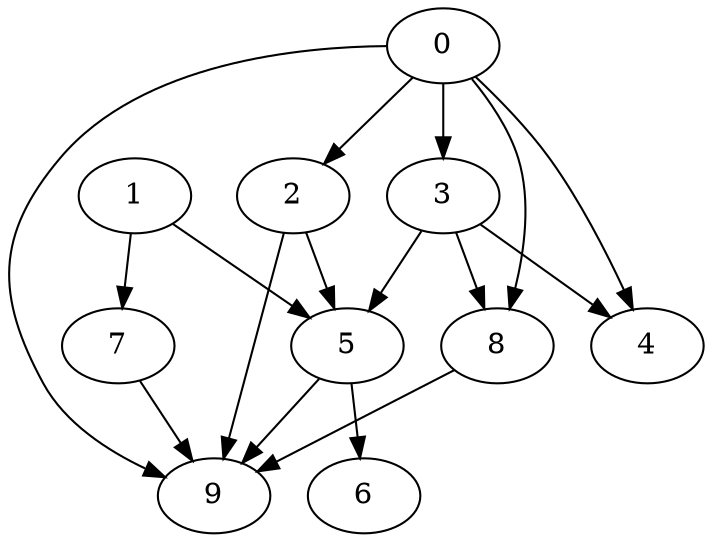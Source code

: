 digraph "Random_Nodes_10_Density_1.60_CCR_0.10_WeightType_Random" {
	graph ["Duplicate states"=0,
		GraphType=Random,
		"Max states in OPEN"=0,
		Modes="120000ms; topo-ordered tasks, ; Pruning: task equivalence, fixed order ready list, ; F-value: ; Optimisation: best schedule length (\
SL) optimisation on equal, ",
		NumberOfTasks=10,
		"Pruned using list schedule length"=1,
		"States removed from OPEN"=0,
		TargetSystem="Homogeneous-2",
		"Time to schedule (ms)"=98,
		"Total idle time"=42,
		"Total schedule length"=558,
		"Total sequential time"=1008,
		"Total states created"=2
	];
	0	["Finish time"=180,
		Processor=0,
		"Start time"=0,
		Weight=180];
	2	["Finish time"=360,
		Processor=0,
		"Start time"=180,
		Weight=180];
	0 -> 2	[Weight=3];
	3	["Finish time"=220,
		Processor=1,
		"Start time"=184,
		Weight=36];
	0 -> 3	[Weight=4];
	8	["Finish time"=364,
		Processor=1,
		"Start time"=292,
		Weight=72];
	0 -> 8	[Weight=8];
	4	["Finish time"=418,
		Processor=1,
		"Start time"=364,
		Weight=54];
	0 -> 4	[Weight=10];
	9	["Finish time"=492,
		Processor=1,
		"Start time"=438,
		Weight=54];
	0 -> 9	[Weight=5];
	5	["Finish time"=432,
		Processor=0,
		"Start time"=360,
		Weight=72];
	2 -> 5	[Weight=6];
	2 -> 9	[Weight=2];
	1	["Finish time"=162,
		Processor=1,
		"Start time"=0,
		Weight=162];
	1 -> 5	[Weight=8];
	7	["Finish time"=292,
		Processor=1,
		"Start time"=220,
		Weight=72];
	1 -> 7	[Weight=5];
	3 -> 5	[Weight=10];
	3 -> 8	[Weight=10];
	3 -> 4	[Weight=6];
	6	["Finish time"=558,
		Processor=0,
		"Start time"=432,
		Weight=126];
	5 -> 6	[Weight=5];
	5 -> 9	[Weight=6];
	7 -> 9	[Weight=10];
	8 -> 9	[Weight=3];
}
